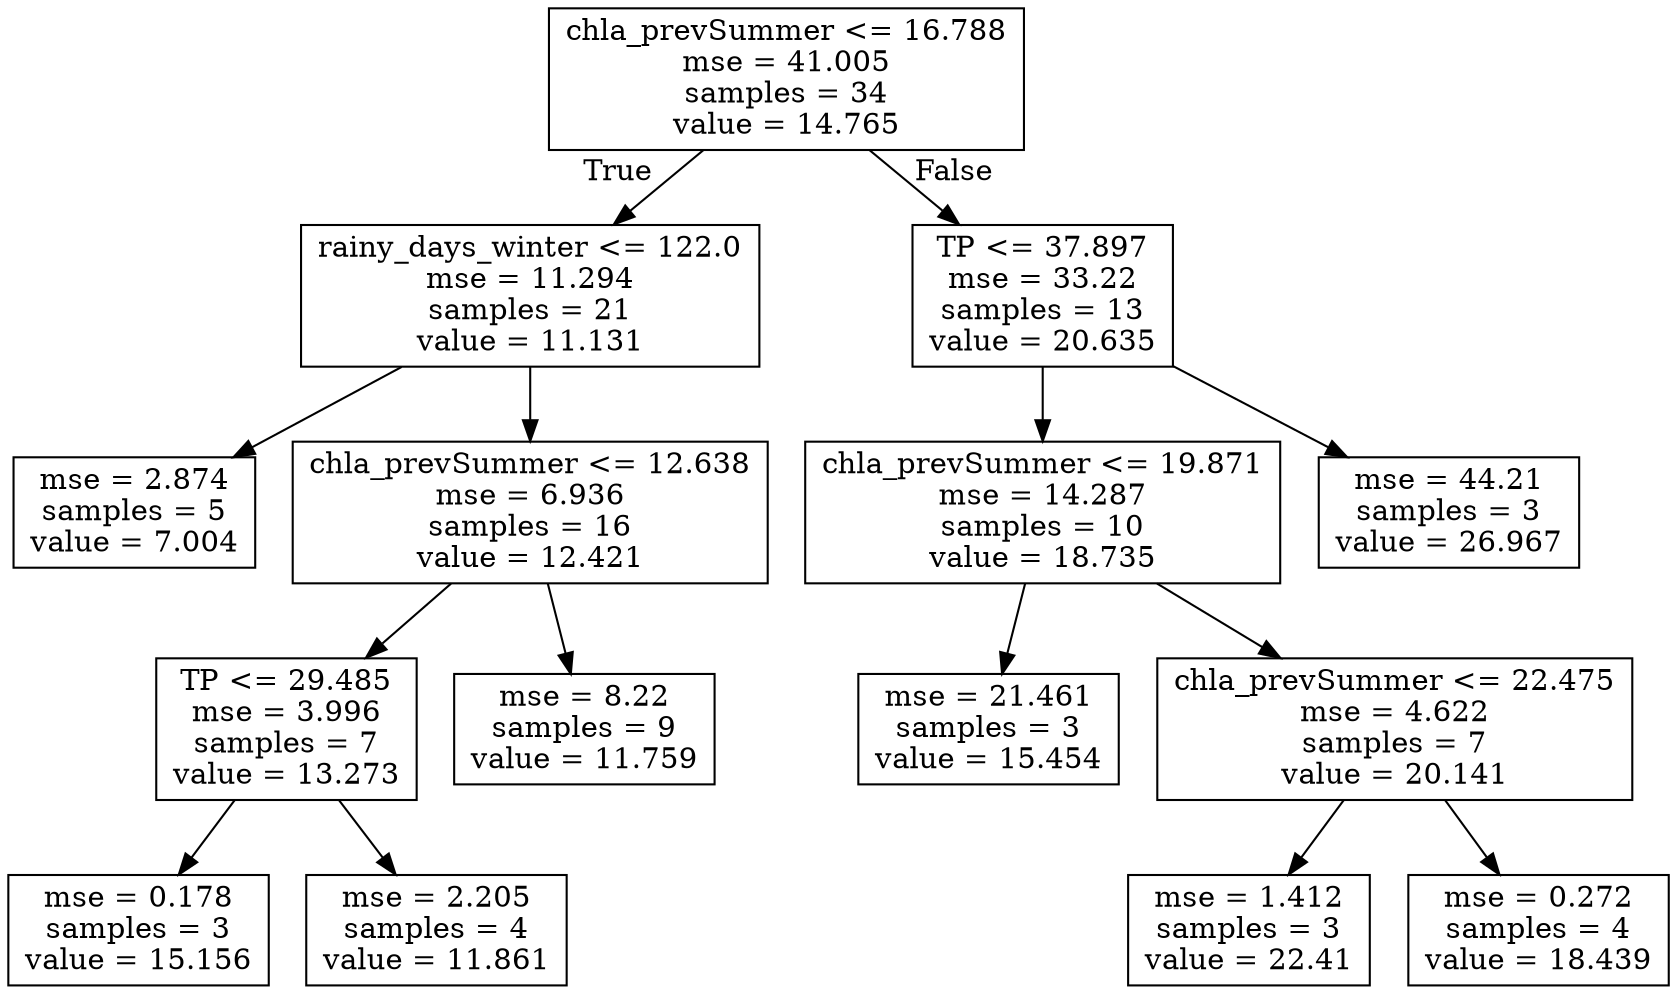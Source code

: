 digraph Tree {
node [shape=box] ;
0 [label="chla_prevSummer <= 16.788\nmse = 41.005\nsamples = 34\nvalue = 14.765"] ;
1 [label="rainy_days_winter <= 122.0\nmse = 11.294\nsamples = 21\nvalue = 11.131"] ;
0 -> 1 [labeldistance=2.5, labelangle=45, headlabel="True"] ;
5 [label="mse = 2.874\nsamples = 5\nvalue = 7.004"] ;
1 -> 5 ;
6 [label="chla_prevSummer <= 12.638\nmse = 6.936\nsamples = 16\nvalue = 12.421"] ;
1 -> 6 ;
11 [label="TP <= 29.485\nmse = 3.996\nsamples = 7\nvalue = 13.273"] ;
6 -> 11 ;
13 [label="mse = 0.178\nsamples = 3\nvalue = 15.156"] ;
11 -> 13 ;
14 [label="mse = 2.205\nsamples = 4\nvalue = 11.861"] ;
11 -> 14 ;
12 [label="mse = 8.22\nsamples = 9\nvalue = 11.759"] ;
6 -> 12 ;
2 [label="TP <= 37.897\nmse = 33.22\nsamples = 13\nvalue = 20.635"] ;
0 -> 2 [labeldistance=2.5, labelangle=-45, headlabel="False"] ;
3 [label="chla_prevSummer <= 19.871\nmse = 14.287\nsamples = 10\nvalue = 18.735"] ;
2 -> 3 ;
7 [label="mse = 21.461\nsamples = 3\nvalue = 15.454"] ;
3 -> 7 ;
8 [label="chla_prevSummer <= 22.475\nmse = 4.622\nsamples = 7\nvalue = 20.141"] ;
3 -> 8 ;
9 [label="mse = 1.412\nsamples = 3\nvalue = 22.41"] ;
8 -> 9 ;
10 [label="mse = 0.272\nsamples = 4\nvalue = 18.439"] ;
8 -> 10 ;
4 [label="mse = 44.21\nsamples = 3\nvalue = 26.967"] ;
2 -> 4 ;
}